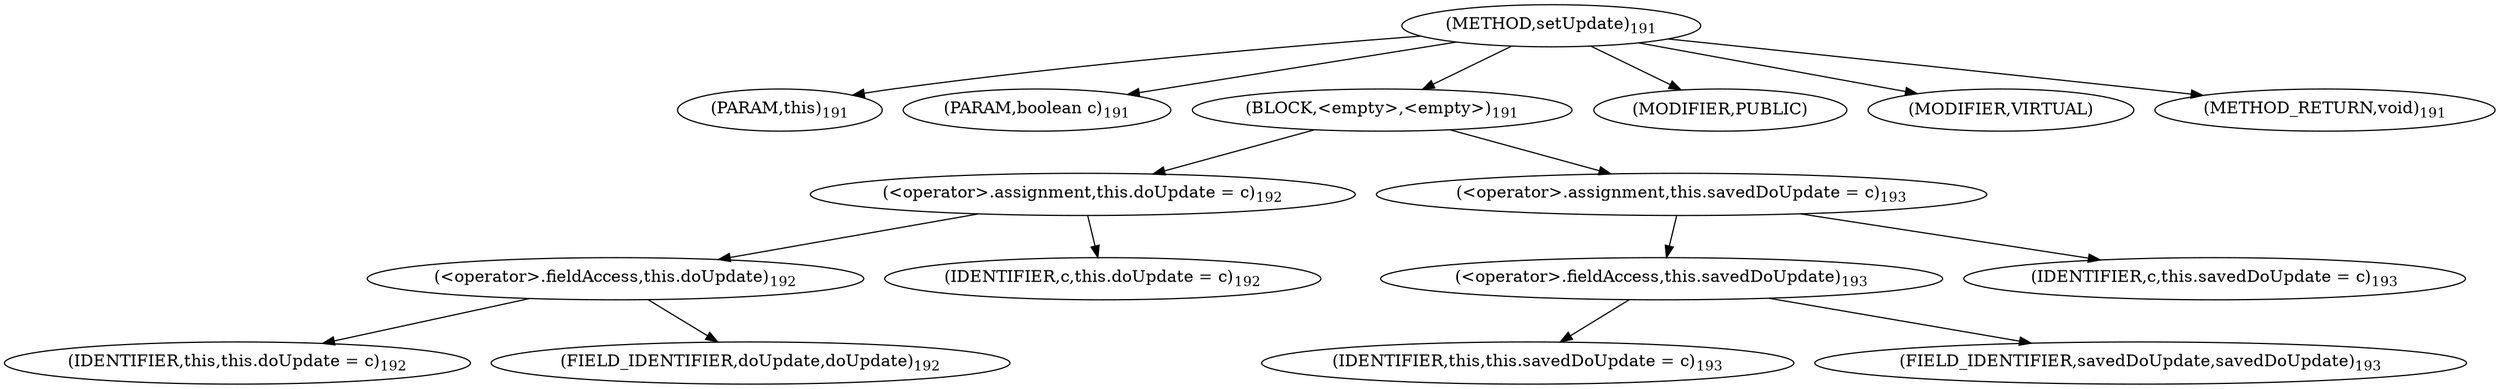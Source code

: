 digraph "setUpdate" {  
"239" [label = <(METHOD,setUpdate)<SUB>191</SUB>> ]
"240" [label = <(PARAM,this)<SUB>191</SUB>> ]
"241" [label = <(PARAM,boolean c)<SUB>191</SUB>> ]
"242" [label = <(BLOCK,&lt;empty&gt;,&lt;empty&gt;)<SUB>191</SUB>> ]
"243" [label = <(&lt;operator&gt;.assignment,this.doUpdate = c)<SUB>192</SUB>> ]
"244" [label = <(&lt;operator&gt;.fieldAccess,this.doUpdate)<SUB>192</SUB>> ]
"245" [label = <(IDENTIFIER,this,this.doUpdate = c)<SUB>192</SUB>> ]
"246" [label = <(FIELD_IDENTIFIER,doUpdate,doUpdate)<SUB>192</SUB>> ]
"247" [label = <(IDENTIFIER,c,this.doUpdate = c)<SUB>192</SUB>> ]
"248" [label = <(&lt;operator&gt;.assignment,this.savedDoUpdate = c)<SUB>193</SUB>> ]
"249" [label = <(&lt;operator&gt;.fieldAccess,this.savedDoUpdate)<SUB>193</SUB>> ]
"250" [label = <(IDENTIFIER,this,this.savedDoUpdate = c)<SUB>193</SUB>> ]
"251" [label = <(FIELD_IDENTIFIER,savedDoUpdate,savedDoUpdate)<SUB>193</SUB>> ]
"252" [label = <(IDENTIFIER,c,this.savedDoUpdate = c)<SUB>193</SUB>> ]
"253" [label = <(MODIFIER,PUBLIC)> ]
"254" [label = <(MODIFIER,VIRTUAL)> ]
"255" [label = <(METHOD_RETURN,void)<SUB>191</SUB>> ]
  "239" -> "240" 
  "239" -> "241" 
  "239" -> "242" 
  "239" -> "253" 
  "239" -> "254" 
  "239" -> "255" 
  "242" -> "243" 
  "242" -> "248" 
  "243" -> "244" 
  "243" -> "247" 
  "244" -> "245" 
  "244" -> "246" 
  "248" -> "249" 
  "248" -> "252" 
  "249" -> "250" 
  "249" -> "251" 
}
